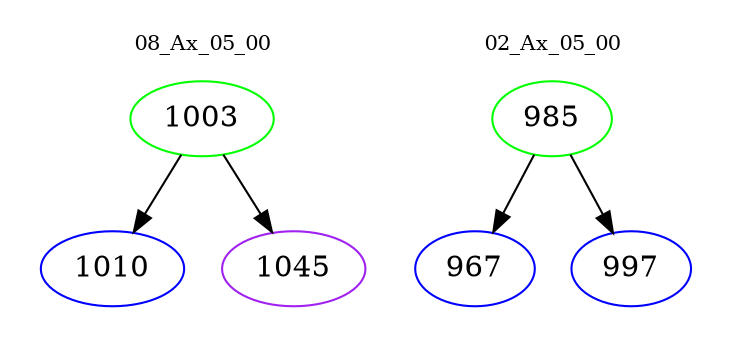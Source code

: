 digraph{
subgraph cluster_0 {
color = white
label = "08_Ax_05_00";
fontsize=10;
T0_1003 [label="1003", color="green"]
T0_1003 -> T0_1010 [color="black"]
T0_1010 [label="1010", color="blue"]
T0_1003 -> T0_1045 [color="black"]
T0_1045 [label="1045", color="purple"]
}
subgraph cluster_1 {
color = white
label = "02_Ax_05_00";
fontsize=10;
T1_985 [label="985", color="green"]
T1_985 -> T1_967 [color="black"]
T1_967 [label="967", color="blue"]
T1_985 -> T1_997 [color="black"]
T1_997 [label="997", color="blue"]
}
}

